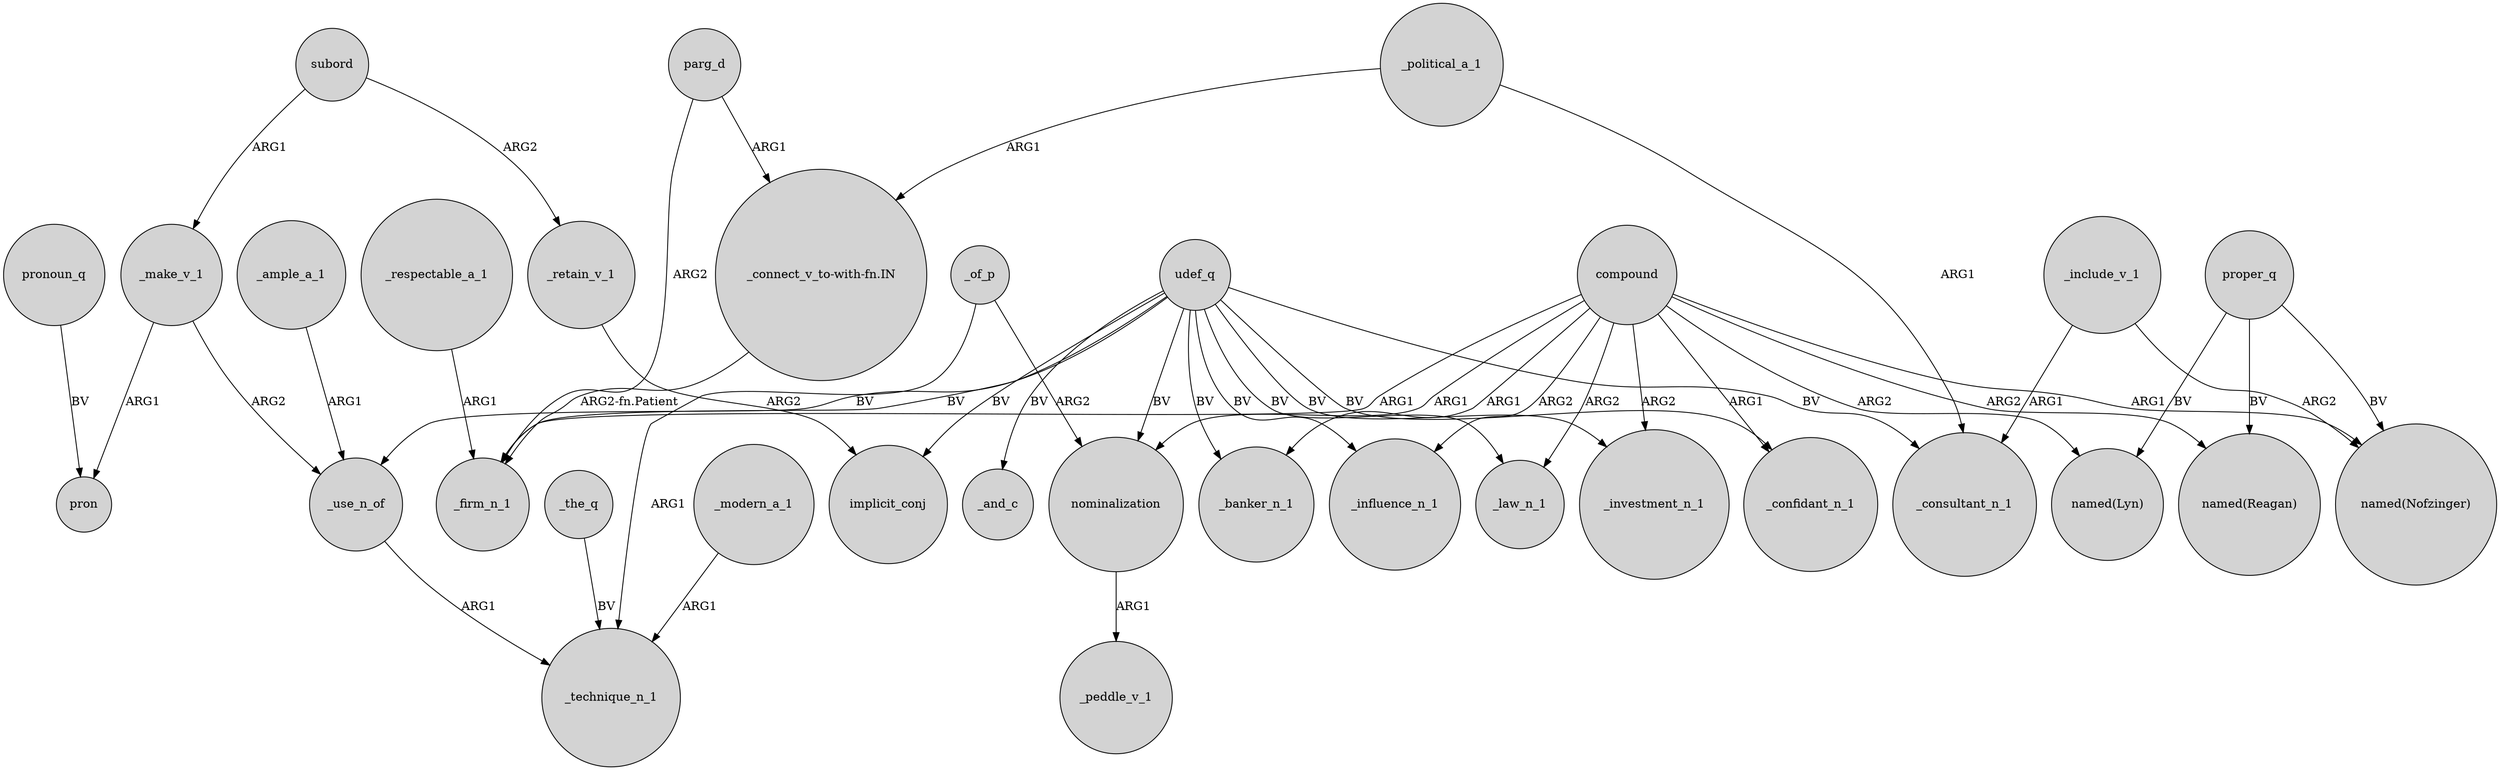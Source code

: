 digraph {
	node [shape=circle style=filled]
	_political_a_1 -> "_connect_v_to-with-fn.IN" [label=ARG1]
	nominalization -> _peddle_v_1 [label=ARG1]
	compound -> "named(Lyn)" [label=ARG2]
	_respectable_a_1 -> _firm_n_1 [label=ARG1]
	udef_q -> _use_n_of [label=BV]
	_include_v_1 -> "named(Nofzinger)" [label=ARG2]
	_retain_v_1 -> implicit_conj [label=ARG2]
	udef_q -> _firm_n_1 [label=BV]
	_make_v_1 -> _use_n_of [label=ARG2]
	compound -> _investment_n_1 [label=ARG2]
	proper_q -> "named(Lyn)" [label=BV]
	_political_a_1 -> _consultant_n_1 [label=ARG1]
	udef_q -> _law_n_1 [label=BV]
	udef_q -> implicit_conj [label=BV]
	udef_q -> _confidant_n_1 [label=BV]
	compound -> _confidant_n_1 [label=ARG1]
	compound -> _influence_n_1 [label=ARG2]
	pronoun_q -> pron [label=BV]
	_the_q -> _technique_n_1 [label=BV]
	"_connect_v_to-with-fn.IN" -> _firm_n_1 [label="ARG2-fn.Patient"]
	_include_v_1 -> _consultant_n_1 [label=ARG1]
	_of_p -> nominalization [label=ARG2]
	_ample_a_1 -> _use_n_of [label=ARG1]
	_make_v_1 -> pron [label=ARG1]
	_use_n_of -> _technique_n_1 [label=ARG1]
	udef_q -> _banker_n_1 [label=BV]
	compound -> "named(Nofzinger)" [label=ARG1]
	_modern_a_1 -> _technique_n_1 [label=ARG1]
	_of_p -> _technique_n_1 [label=ARG1]
	subord -> _make_v_1 [label=ARG1]
	udef_q -> nominalization [label=BV]
	parg_d -> "_connect_v_to-with-fn.IN" [label=ARG1]
	compound -> _firm_n_1 [label=ARG1]
	compound -> _banker_n_1 [label=ARG1]
	udef_q -> _consultant_n_1 [label=BV]
	proper_q -> "named(Reagan)" [label=BV]
	compound -> "named(Reagan)" [label=ARG2]
	udef_q -> _investment_n_1 [label=BV]
	subord -> _retain_v_1 [label=ARG2]
	udef_q -> _and_c [label=BV]
	compound -> nominalization [label=ARG1]
	parg_d -> _firm_n_1 [label=ARG2]
	compound -> _law_n_1 [label=ARG2]
	proper_q -> "named(Nofzinger)" [label=BV]
	udef_q -> _influence_n_1 [label=BV]
}
